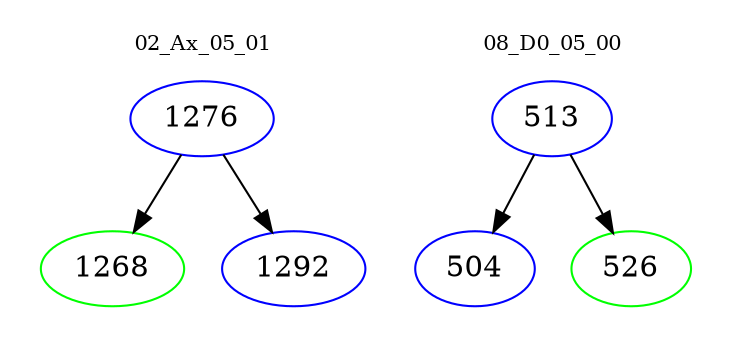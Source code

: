 digraph{
subgraph cluster_0 {
color = white
label = "02_Ax_05_01";
fontsize=10;
T0_1276 [label="1276", color="blue"]
T0_1276 -> T0_1268 [color="black"]
T0_1268 [label="1268", color="green"]
T0_1276 -> T0_1292 [color="black"]
T0_1292 [label="1292", color="blue"]
}
subgraph cluster_1 {
color = white
label = "08_D0_05_00";
fontsize=10;
T1_513 [label="513", color="blue"]
T1_513 -> T1_504 [color="black"]
T1_504 [label="504", color="blue"]
T1_513 -> T1_526 [color="black"]
T1_526 [label="526", color="green"]
}
}
